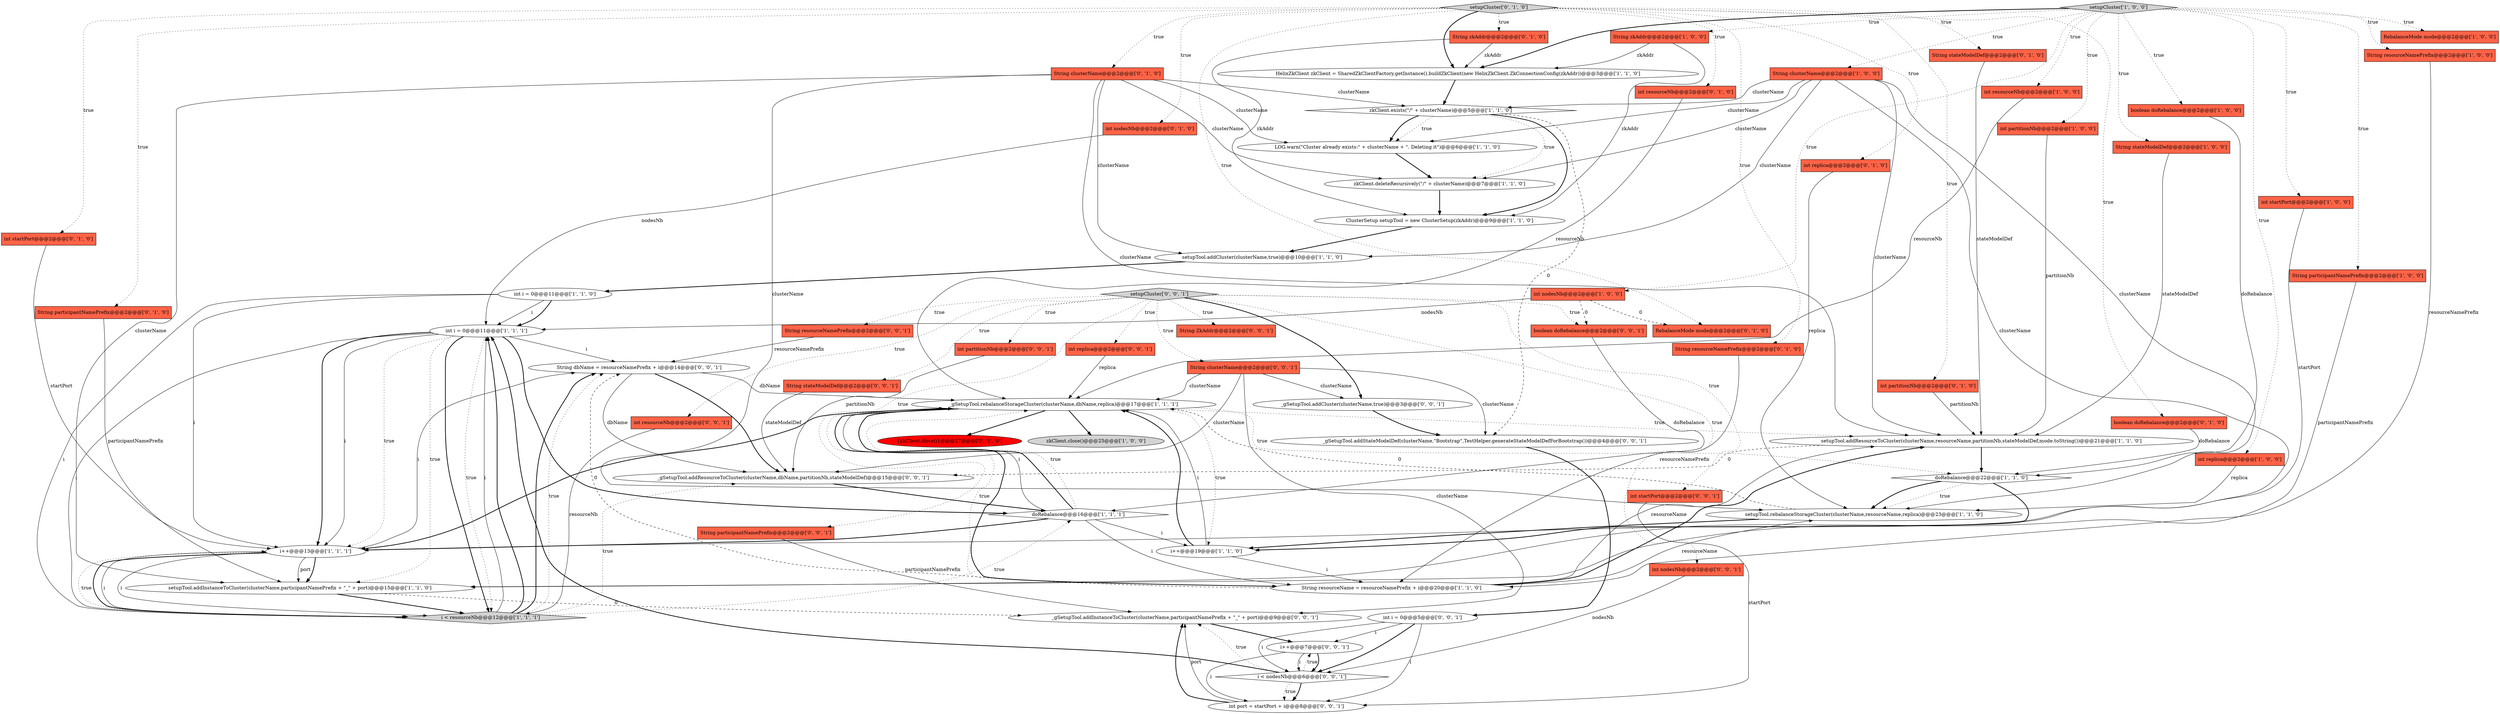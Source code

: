 digraph {
6 [style = filled, label = "setupTool.addCluster(clusterName,true)@@@10@@@['1', '1', '0']", fillcolor = white, shape = ellipse image = "AAA0AAABBB1BBB"];
43 [style = filled, label = "{zkClient.close()}@@@27@@@['0', '1', '0']", fillcolor = red, shape = ellipse image = "AAA1AAABBB2BBB"];
29 [style = filled, label = "int nodesNb@@@2@@@['1', '0', '0']", fillcolor = tomato, shape = box image = "AAA1AAABBB1BBB"];
23 [style = filled, label = "RebalanceMode mode@@@2@@@['1', '0', '0']", fillcolor = tomato, shape = box image = "AAA0AAABBB1BBB"];
39 [style = filled, label = "int resourceNb@@@2@@@['0', '1', '0']", fillcolor = tomato, shape = box image = "AAA0AAABBB2BBB"];
11 [style = filled, label = "String participantNamePrefix@@@2@@@['1', '0', '0']", fillcolor = tomato, shape = box image = "AAA0AAABBB1BBB"];
5 [style = filled, label = "setupTool.addResourceToCluster(clusterName,resourceName,partitionNb,stateModelDef,mode.toString())@@@21@@@['1', '1', '0']", fillcolor = white, shape = ellipse image = "AAA0AAABBB1BBB"];
22 [style = filled, label = "int i = 0@@@11@@@['1', '1', '1']", fillcolor = white, shape = ellipse image = "AAA0AAABBB1BBB"];
54 [style = filled, label = "String clusterName@@@2@@@['0', '0', '1']", fillcolor = tomato, shape = box image = "AAA0AAABBB3BBB"];
40 [style = filled, label = "int nodesNb@@@2@@@['0', '1', '0']", fillcolor = tomato, shape = box image = "AAA0AAABBB2BBB"];
4 [style = filled, label = "zkClient.exists(\"/\" + clusterName)@@@5@@@['1', '1', '0']", fillcolor = white, shape = diamond image = "AAA0AAABBB1BBB"];
45 [style = filled, label = "RebalanceMode mode@@@2@@@['0', '1', '0']", fillcolor = tomato, shape = box image = "AAA1AAABBB2BBB"];
51 [style = filled, label = "int nodesNb@@@2@@@['0', '0', '1']", fillcolor = tomato, shape = box image = "AAA0AAABBB3BBB"];
35 [style = filled, label = "int replica@@@2@@@['0', '1', '0']", fillcolor = tomato, shape = box image = "AAA0AAABBB2BBB"];
21 [style = filled, label = "setupTool.rebalanceStorageCluster(clusterName,resourceName,replica)@@@23@@@['1', '1', '0']", fillcolor = white, shape = ellipse image = "AAA0AAABBB1BBB"];
52 [style = filled, label = "int replica@@@2@@@['0', '0', '1']", fillcolor = tomato, shape = box image = "AAA0AAABBB3BBB"];
47 [style = filled, label = "String dbName = resourceNamePrefix + i@@@14@@@['0', '0', '1']", fillcolor = white, shape = ellipse image = "AAA0AAABBB3BBB"];
58 [style = filled, label = "int startPort@@@2@@@['0', '0', '1']", fillcolor = tomato, shape = box image = "AAA0AAABBB3BBB"];
10 [style = filled, label = "i < resourceNb@@@12@@@['1', '1', '1']", fillcolor = lightgray, shape = diamond image = "AAA0AAABBB1BBB"];
7 [style = filled, label = "int resourceNb@@@2@@@['1', '0', '0']", fillcolor = tomato, shape = box image = "AAA0AAABBB1BBB"];
1 [style = filled, label = "doRebalance@@@22@@@['1', '1', '0']", fillcolor = white, shape = diamond image = "AAA0AAABBB1BBB"];
20 [style = filled, label = "_gSetupTool.rebalanceStorageCluster(clusterName,dbName,replica)@@@17@@@['1', '1', '1']", fillcolor = white, shape = ellipse image = "AAA0AAABBB1BBB"];
46 [style = filled, label = "String resourceNamePrefix@@@2@@@['0', '0', '1']", fillcolor = tomato, shape = box image = "AAA0AAABBB3BBB"];
12 [style = filled, label = "i++@@@13@@@['1', '1', '1']", fillcolor = white, shape = ellipse image = "AAA0AAABBB1BBB"];
48 [style = filled, label = "int i = 0@@@5@@@['0', '0', '1']", fillcolor = white, shape = ellipse image = "AAA0AAABBB3BBB"];
16 [style = filled, label = "String resourceNamePrefix@@@2@@@['1', '0', '0']", fillcolor = tomato, shape = box image = "AAA0AAABBB1BBB"];
25 [style = filled, label = "String resourceName = resourceNamePrefix + i@@@20@@@['1', '1', '0']", fillcolor = white, shape = ellipse image = "AAA0AAABBB1BBB"];
50 [style = filled, label = "int partitionNb@@@2@@@['0', '0', '1']", fillcolor = tomato, shape = box image = "AAA0AAABBB3BBB"];
9 [style = filled, label = "int replica@@@2@@@['1', '0', '0']", fillcolor = tomato, shape = box image = "AAA0AAABBB1BBB"];
49 [style = filled, label = "int resourceNb@@@2@@@['0', '0', '1']", fillcolor = tomato, shape = box image = "AAA0AAABBB3BBB"];
65 [style = filled, label = "boolean doRebalance@@@2@@@['0', '0', '1']", fillcolor = tomato, shape = box image = "AAA0AAABBB3BBB"];
0 [style = filled, label = "LOG.warn(\"Cluster already exists:\" + clusterName + \". Deleting it\")@@@6@@@['1', '1', '0']", fillcolor = white, shape = ellipse image = "AAA0AAABBB1BBB"];
17 [style = filled, label = "int startPort@@@2@@@['1', '0', '0']", fillcolor = tomato, shape = box image = "AAA0AAABBB1BBB"];
31 [style = filled, label = "int i = 0@@@11@@@['1', '1', '0']", fillcolor = white, shape = ellipse image = "AAA0AAABBB1BBB"];
15 [style = filled, label = "String zkAddr@@@2@@@['1', '0', '0']", fillcolor = tomato, shape = box image = "AAA0AAABBB1BBB"];
24 [style = filled, label = "boolean doRebalance@@@2@@@['1', '0', '0']", fillcolor = tomato, shape = box image = "AAA0AAABBB1BBB"];
34 [style = filled, label = "String zkAddr@@@2@@@['0', '1', '0']", fillcolor = tomato, shape = box image = "AAA0AAABBB2BBB"];
59 [style = filled, label = "_gSetupTool.addCluster(clusterName,true)@@@3@@@['0', '0', '1']", fillcolor = white, shape = ellipse image = "AAA0AAABBB3BBB"];
60 [style = filled, label = "i < nodesNb@@@6@@@['0', '0', '1']", fillcolor = white, shape = diamond image = "AAA0AAABBB3BBB"];
27 [style = filled, label = "zkClient.deleteRecursively(\"/\" + clusterName)@@@7@@@['1', '1', '0']", fillcolor = white, shape = ellipse image = "AAA0AAABBB1BBB"];
62 [style = filled, label = "String participantNamePrefix@@@2@@@['0', '0', '1']", fillcolor = tomato, shape = box image = "AAA0AAABBB3BBB"];
33 [style = filled, label = "String resourceNamePrefix@@@2@@@['0', '1', '0']", fillcolor = tomato, shape = box image = "AAA0AAABBB2BBB"];
63 [style = filled, label = "String stateModelDef@@@2@@@['0', '0', '1']", fillcolor = tomato, shape = box image = "AAA0AAABBB3BBB"];
19 [style = filled, label = "HelixZkClient zkClient = SharedZkClientFactory.getInstance().buildZkClient(new HelixZkClient.ZkConnectionConfig(zkAddr))@@@3@@@['1', '1', '0']", fillcolor = white, shape = ellipse image = "AAA0AAABBB1BBB"];
26 [style = filled, label = "int partitionNb@@@2@@@['1', '0', '0']", fillcolor = tomato, shape = box image = "AAA0AAABBB1BBB"];
37 [style = filled, label = "int partitionNb@@@2@@@['0', '1', '0']", fillcolor = tomato, shape = box image = "AAA0AAABBB2BBB"];
18 [style = filled, label = "setupCluster['1', '0', '0']", fillcolor = lightgray, shape = diamond image = "AAA0AAABBB1BBB"];
14 [style = filled, label = "zkClient.close()@@@25@@@['1', '0', '0']", fillcolor = lightgray, shape = ellipse image = "AAA0AAABBB1BBB"];
38 [style = filled, label = "boolean doRebalance@@@2@@@['0', '1', '0']", fillcolor = tomato, shape = box image = "AAA0AAABBB2BBB"];
42 [style = filled, label = "setupCluster['0', '1', '0']", fillcolor = lightgray, shape = diamond image = "AAA0AAABBB2BBB"];
41 [style = filled, label = "int startPort@@@2@@@['0', '1', '0']", fillcolor = tomato, shape = box image = "AAA0AAABBB2BBB"];
64 [style = filled, label = "_gSetupTool.addInstanceToCluster(clusterName,participantNamePrefix + \"_\" + port)@@@9@@@['0', '0', '1']", fillcolor = white, shape = ellipse image = "AAA0AAABBB3BBB"];
8 [style = filled, label = "ClusterSetup setupTool = new ClusterSetup(zkAddr)@@@9@@@['1', '1', '0']", fillcolor = white, shape = ellipse image = "AAA0AAABBB1BBB"];
32 [style = filled, label = "String clusterName@@@2@@@['0', '1', '0']", fillcolor = tomato, shape = box image = "AAA0AAABBB2BBB"];
28 [style = filled, label = "String clusterName@@@2@@@['1', '0', '0']", fillcolor = tomato, shape = box image = "AAA0AAABBB1BBB"];
57 [style = filled, label = "setupCluster['0', '0', '1']", fillcolor = lightgray, shape = diamond image = "AAA0AAABBB3BBB"];
13 [style = filled, label = "doRebalance@@@16@@@['1', '1', '1']", fillcolor = white, shape = diamond image = "AAA0AAABBB1BBB"];
66 [style = filled, label = "int port = startPort + i@@@8@@@['0', '0', '1']", fillcolor = white, shape = ellipse image = "AAA0AAABBB3BBB"];
61 [style = filled, label = "i++@@@7@@@['0', '0', '1']", fillcolor = white, shape = ellipse image = "AAA0AAABBB3BBB"];
2 [style = filled, label = "String stateModelDef@@@2@@@['1', '0', '0']", fillcolor = tomato, shape = box image = "AAA0AAABBB1BBB"];
55 [style = filled, label = "_gSetupTool.addStateModelDef(clusterName,\"Bootstrap\",TestHelper.generateStateModelDefForBootstrap())@@@4@@@['0', '0', '1']", fillcolor = white, shape = ellipse image = "AAA0AAABBB3BBB"];
30 [style = filled, label = "i++@@@19@@@['1', '1', '0']", fillcolor = white, shape = ellipse image = "AAA0AAABBB1BBB"];
3 [style = filled, label = "setupTool.addInstanceToCluster(clusterName,participantNamePrefix + \"_\" + port)@@@15@@@['1', '1', '0']", fillcolor = white, shape = ellipse image = "AAA0AAABBB1BBB"];
44 [style = filled, label = "String stateModelDef@@@2@@@['0', '1', '0']", fillcolor = tomato, shape = box image = "AAA0AAABBB2BBB"];
36 [style = filled, label = "String participantNamePrefix@@@2@@@['0', '1', '0']", fillcolor = tomato, shape = box image = "AAA0AAABBB2BBB"];
56 [style = filled, label = "_gSetupTool.addResourceToCluster(clusterName,dbName,partitionNb,stateModelDef)@@@15@@@['0', '0', '1']", fillcolor = white, shape = ellipse image = "AAA0AAABBB3BBB"];
53 [style = filled, label = "String ZkAddr@@@2@@@['0', '0', '1']", fillcolor = tomato, shape = box image = "AAA0AAABBB3BBB"];
28->0 [style = solid, label="clusterName"];
51->60 [style = solid, label="nodesNb"];
39->20 [style = solid, label="resourceNb"];
10->12 [style = solid, label="i"];
30->20 [style = bold, label=""];
57->52 [style = dotted, label="true"];
61->60 [style = solid, label="i"];
13->20 [style = dotted, label="true"];
24->1 [style = solid, label="doRebalance"];
18->15 [style = dotted, label="true"];
60->22 [style = bold, label=""];
1->21 [style = dotted, label="true"];
8->6 [style = bold, label=""];
58->66 [style = solid, label="startPort"];
21->30 [style = bold, label=""];
41->12 [style = solid, label="startPort"];
57->59 [style = bold, label=""];
1->30 [style = bold, label=""];
57->51 [style = dotted, label="true"];
26->5 [style = solid, label="partitionNb"];
28->27 [style = solid, label="clusterName"];
54->56 [style = solid, label="clusterName"];
30->25 [style = solid, label="i"];
61->66 [style = solid, label="i"];
57->65 [style = dotted, label="true"];
28->4 [style = solid, label="clusterName"];
32->0 [style = solid, label="clusterName"];
22->47 [style = solid, label="i"];
55->48 [style = bold, label=""];
12->10 [style = bold, label=""];
3->64 [style = dashed, label="0"];
37->5 [style = solid, label="partitionNb"];
10->47 [style = dotted, label="true"];
20->30 [style = dotted, label="true"];
32->27 [style = solid, label="clusterName"];
54->59 [style = solid, label="clusterName"];
1->21 [style = bold, label=""];
66->64 [style = bold, label=""];
31->10 [style = solid, label="i"];
42->38 [style = dotted, label="true"];
63->56 [style = solid, label="stateModelDef"];
20->43 [style = bold, label=""];
50->56 [style = solid, label="partitionNb"];
4->8 [style = bold, label=""];
42->33 [style = dotted, label="true"];
7->20 [style = solid, label="resourceNb"];
38->1 [style = solid, label="doRebalance"];
31->22 [style = solid, label="i"];
22->13 [style = bold, label=""];
42->32 [style = dotted, label="true"];
15->8 [style = solid, label="zkAddr"];
47->56 [style = solid, label="dbName"];
33->25 [style = solid, label="resourceNamePrefix"];
28->21 [style = solid, label="clusterName"];
42->19 [style = bold, label=""];
60->66 [style = bold, label=""];
28->3 [style = solid, label="clusterName"];
18->23 [style = dotted, label="true"];
48->60 [style = solid, label="i"];
46->47 [style = solid, label="resourceNamePrefix"];
60->64 [style = dotted, label="true"];
13->25 [style = solid, label="i"];
57->54 [style = dotted, label="true"];
18->16 [style = dotted, label="true"];
13->20 [style = solid, label="i"];
4->0 [style = dotted, label="true"];
18->19 [style = bold, label=""];
42->36 [style = dotted, label="true"];
31->12 [style = solid, label="i"];
20->14 [style = bold, label=""];
57->63 [style = dotted, label="true"];
54->64 [style = solid, label="clusterName"];
13->30 [style = solid, label="i"];
20->25 [style = bold, label=""];
29->45 [style = dashed, label="0"];
4->0 [style = bold, label=""];
20->5 [style = dotted, label="true"];
3->10 [style = bold, label=""];
5->1 [style = bold, label=""];
18->11 [style = dotted, label="true"];
5->56 [style = dashed, label="0"];
4->55 [style = dashed, label="0"];
13->12 [style = bold, label=""];
57->50 [style = dotted, label="true"];
11->3 [style = solid, label="participantNamePrefix"];
18->26 [style = dotted, label="true"];
56->13 [style = bold, label=""];
10->22 [style = solid, label="i"];
59->55 [style = bold, label=""];
57->49 [style = dotted, label="true"];
18->17 [style = dotted, label="true"];
32->21 [style = solid, label="clusterName"];
42->45 [style = dotted, label="true"];
32->4 [style = solid, label="clusterName"];
27->8 [style = bold, label=""];
18->29 [style = dotted, label="true"];
42->39 [style = dotted, label="true"];
32->3 [style = solid, label="clusterName"];
60->66 [style = dotted, label="true"];
20->25 [style = dotted, label="true"];
18->7 [style = dotted, label="true"];
34->8 [style = solid, label="zkAddr"];
42->44 [style = dotted, label="true"];
47->56 [style = bold, label=""];
12->3 [style = solid, label="port"];
15->19 [style = solid, label="zkAddr"];
18->24 [style = dotted, label="true"];
36->3 [style = solid, label="participantNamePrefix"];
25->47 [style = dashed, label="0"];
54->20 [style = solid, label="clusterName"];
42->40 [style = dotted, label="true"];
30->20 [style = solid, label="i"];
32->5 [style = solid, label="clusterName"];
66->64 [style = solid, label="port"];
10->56 [style = dotted, label="true"];
42->41 [style = dotted, label="true"];
57->58 [style = dotted, label="true"];
32->6 [style = solid, label="clusterName"];
57->53 [style = dotted, label="true"];
20->1 [style = dotted, label="true"];
10->13 [style = dotted, label="true"];
28->6 [style = solid, label="clusterName"];
18->9 [style = dotted, label="true"];
17->12 [style = solid, label="startPort"];
25->21 [style = solid, label="resourceName"];
49->10 [style = solid, label="resourceNb"];
22->10 [style = solid, label="i"];
22->10 [style = bold, label=""];
44->5 [style = solid, label="stateModelDef"];
22->3 [style = dotted, label="true"];
25->5 [style = bold, label=""];
64->61 [style = bold, label=""];
21->20 [style = dashed, label="0"];
12->3 [style = bold, label=""];
60->61 [style = dotted, label="true"];
12->47 [style = solid, label="i"];
9->21 [style = solid, label="replica"];
42->34 [style = dotted, label="true"];
25->5 [style = solid, label="resourceName"];
18->2 [style = dotted, label="true"];
28->5 [style = solid, label="clusterName"];
65->13 [style = solid, label="doRebalance"];
29->22 [style = solid, label="nodesNb"];
10->22 [style = bold, label=""];
57->62 [style = dotted, label="true"];
10->12 [style = dotted, label="true"];
22->10 [style = dotted, label="true"];
16->25 [style = solid, label="resourceNamePrefix"];
31->22 [style = bold, label=""];
61->60 [style = bold, label=""];
48->66 [style = solid, label="i"];
22->12 [style = solid, label="i"];
0->27 [style = bold, label=""];
12->10 [style = solid, label="i"];
57->46 [style = dotted, label="true"];
35->21 [style = solid, label="replica"];
48->60 [style = bold, label=""];
22->12 [style = dotted, label="true"];
29->65 [style = dashed, label="0"];
47->20 [style = solid, label="dbName"];
40->22 [style = solid, label="nodesNb"];
6->31 [style = bold, label=""];
54->55 [style = solid, label="clusterName"];
22->12 [style = bold, label=""];
18->28 [style = dotted, label="true"];
34->19 [style = solid, label="zkAddr"];
20->12 [style = bold, label=""];
4->27 [style = dotted, label="true"];
10->47 [style = bold, label=""];
42->35 [style = dotted, label="true"];
52->20 [style = solid, label="replica"];
62->64 [style = solid, label="participantNamePrefix"];
19->4 [style = bold, label=""];
48->61 [style = solid, label="i"];
42->37 [style = dotted, label="true"];
2->5 [style = solid, label="stateModelDef"];
13->20 [style = bold, label=""];
}
